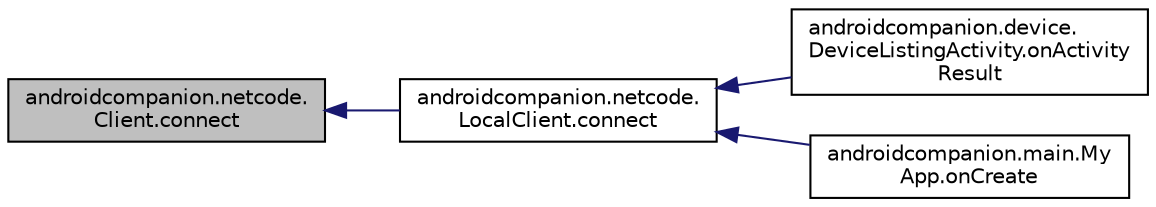 digraph "androidcompanion.netcode.Client.connect"
{
  edge [fontname="Helvetica",fontsize="10",labelfontname="Helvetica",labelfontsize="10"];
  node [fontname="Helvetica",fontsize="10",shape=record];
  rankdir="LR";
  Node7 [label="androidcompanion.netcode.\lClient.connect",height=0.2,width=0.4,color="black", fillcolor="grey75", style="filled", fontcolor="black"];
  Node7 -> Node8 [dir="back",color="midnightblue",fontsize="10",style="solid",fontname="Helvetica"];
  Node8 [label="androidcompanion.netcode.\lLocalClient.connect",height=0.2,width=0.4,color="black", fillcolor="white", style="filled",URL="$classandroidcompanion_1_1netcode_1_1_local_client.html#a4985cfb76cec1e83042432f2112c32e8"];
  Node8 -> Node9 [dir="back",color="midnightblue",fontsize="10",style="solid",fontname="Helvetica"];
  Node9 [label="androidcompanion.device.\lDeviceListingActivity.onActivity\lResult",height=0.2,width=0.4,color="black", fillcolor="white", style="filled",URL="$classandroidcompanion_1_1device_1_1_device_listing_activity.html#ad899e3ff2c3b424464a5114328b3234b"];
  Node8 -> Node10 [dir="back",color="midnightblue",fontsize="10",style="solid",fontname="Helvetica"];
  Node10 [label="androidcompanion.main.My\lApp.onCreate",height=0.2,width=0.4,color="black", fillcolor="white", style="filled",URL="$classandroidcompanion_1_1main_1_1_my_app.html#aa99f4ac60eea3ab3da475bfdfc96ce95"];
}
